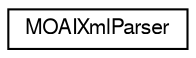 digraph G
{
  edge [fontname="FreeSans",fontsize="10",labelfontname="FreeSans",labelfontsize="10"];
  node [fontname="FreeSans",fontsize="10",shape=record];
  rankdir=LR;
  Node1 [label="MOAIXmlParser",height=0.2,width=0.4,color="black", fillcolor="white", style="filled",URL="$class_m_o_a_i_xml_parser.html",tooltip="Converts XML DOM to Lua trees. Provided as a convenience; not advised for parsing very large XML docu..."];
}
